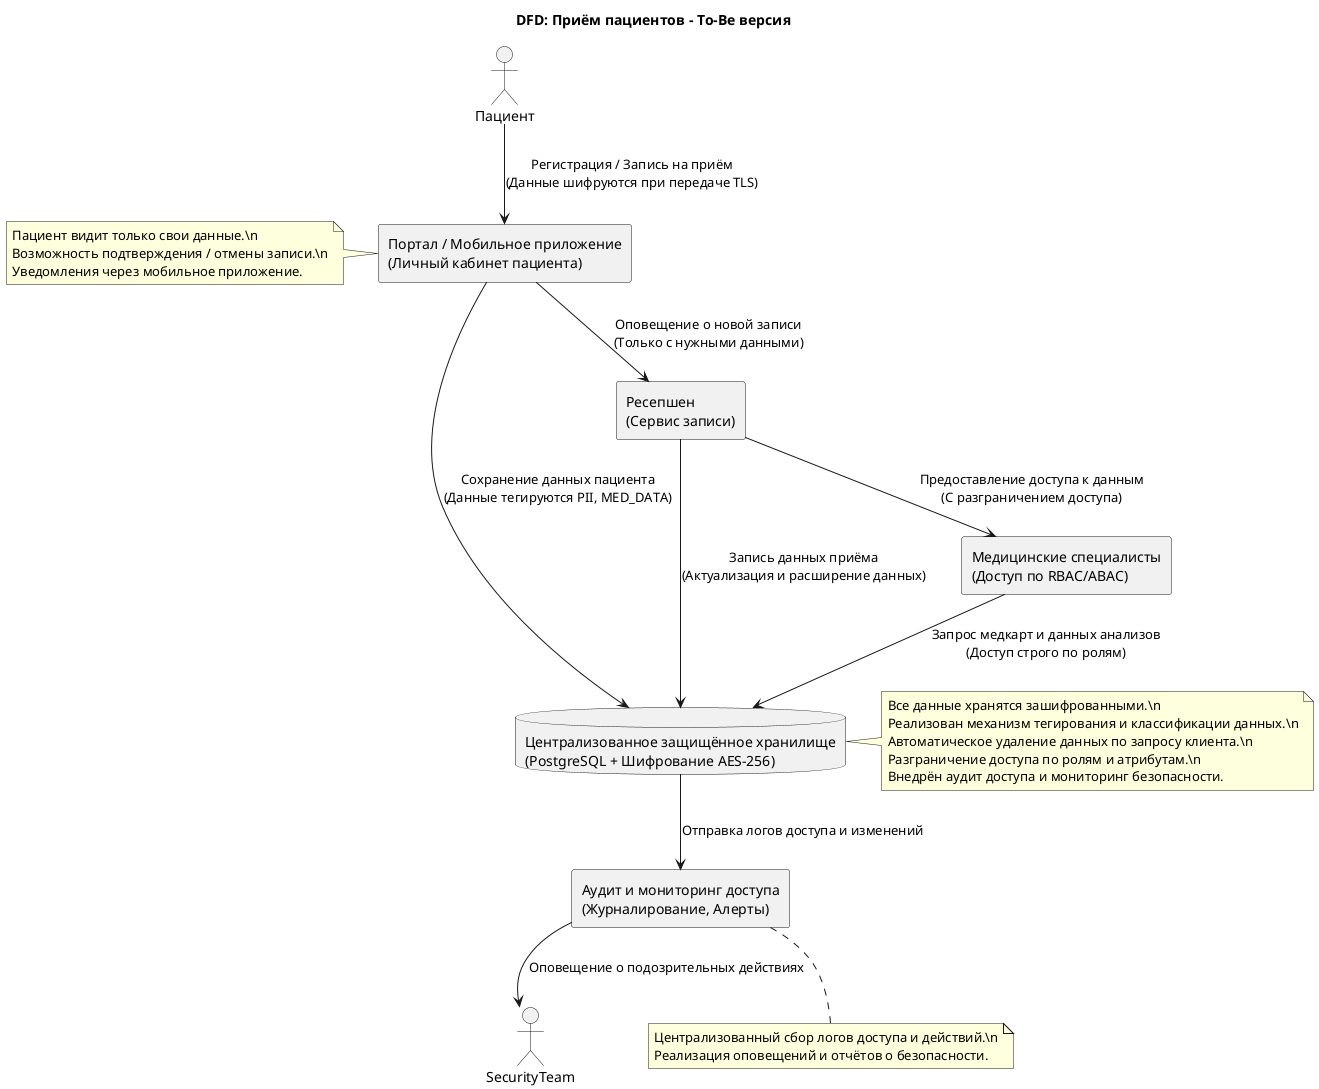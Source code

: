@startuml
title DFD: Приём пациентов - To-Be версия

actor Пациент as Patient

rectangle "Портал / Мобильное приложение\n(Личный кабинет пациента)" as Portal
rectangle "Ресепшен\n(Сервис записи)" as Reception
database "Централизованное защищённое хранилище\n(PostgreSQL + Шифрование AES-256)" as SecureDB
rectangle "Медицинские специалисты\n(Доступ по RBAC/ABAC)" as MedSpecialists
rectangle "Аудит и мониторинг доступа\n(Журналирование, Алерты)" as AuditSystem

Patient --> Portal : Регистрация / Запись на приём\n(Данные шифруются при передаче TLS)
Portal --> SecureDB : Сохранение данных пациента\n(Данные тегируются PII, MED_DATA)
Portal --> Reception : Оповещение о новой записи\n(Только с нужными данными)

Reception --> SecureDB : Запись данных приёма\n(Актуализация и расширение данных)
Reception --> MedSpecialists : Предоставление доступа к данным\n(С разграничением доступа)

MedSpecialists --> SecureDB : Запрос медкарт и данных анализов\n(Доступ строго по ролям)

SecureDB --> AuditSystem : Отправка логов доступа и изменений
AuditSystem --> SecurityTeam : Оповещение о подозрительных действиях

note right of SecureDB
  Все данные хранятся зашифрованными.\n
  Реализован механизм тегирования и классификации данных.\n
  Автоматическое удаление данных по запросу клиента.\n
  Разграничение доступа по ролям и атрибутам.\n
  Внедрён аудит доступа и мониторинг безопасности.
end note

note left of Portal
  Пациент видит только свои данные.\n
  Возможность подтверждения / отмены записи.\n
  Уведомления через мобильное приложение.
end note

note bottom of AuditSystem
  Централизованный сбор логов доступа и действий.\n
  Реализация оповещений и отчётов о безопасности.
end note

@enduml
